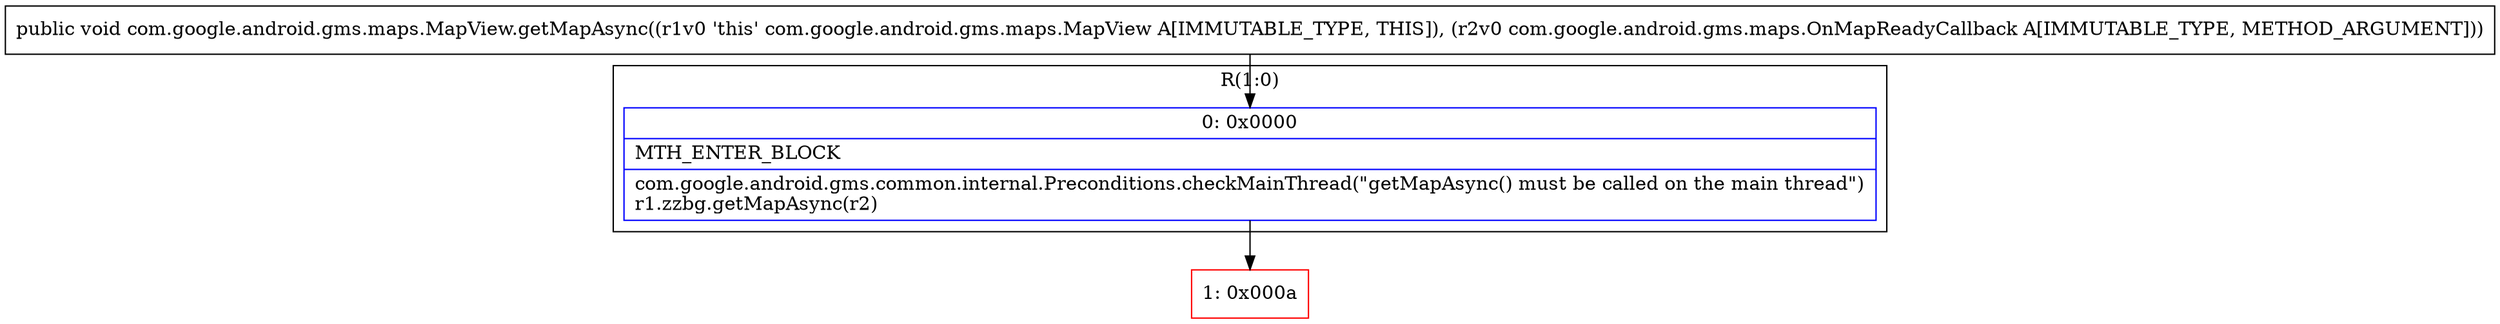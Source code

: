 digraph "CFG forcom.google.android.gms.maps.MapView.getMapAsync(Lcom\/google\/android\/gms\/maps\/OnMapReadyCallback;)V" {
subgraph cluster_Region_881297680 {
label = "R(1:0)";
node [shape=record,color=blue];
Node_0 [shape=record,label="{0\:\ 0x0000|MTH_ENTER_BLOCK\l|com.google.android.gms.common.internal.Preconditions.checkMainThread(\"getMapAsync() must be called on the main thread\")\lr1.zzbg.getMapAsync(r2)\l}"];
}
Node_1 [shape=record,color=red,label="{1\:\ 0x000a}"];
MethodNode[shape=record,label="{public void com.google.android.gms.maps.MapView.getMapAsync((r1v0 'this' com.google.android.gms.maps.MapView A[IMMUTABLE_TYPE, THIS]), (r2v0 com.google.android.gms.maps.OnMapReadyCallback A[IMMUTABLE_TYPE, METHOD_ARGUMENT])) }"];
MethodNode -> Node_0;
Node_0 -> Node_1;
}

